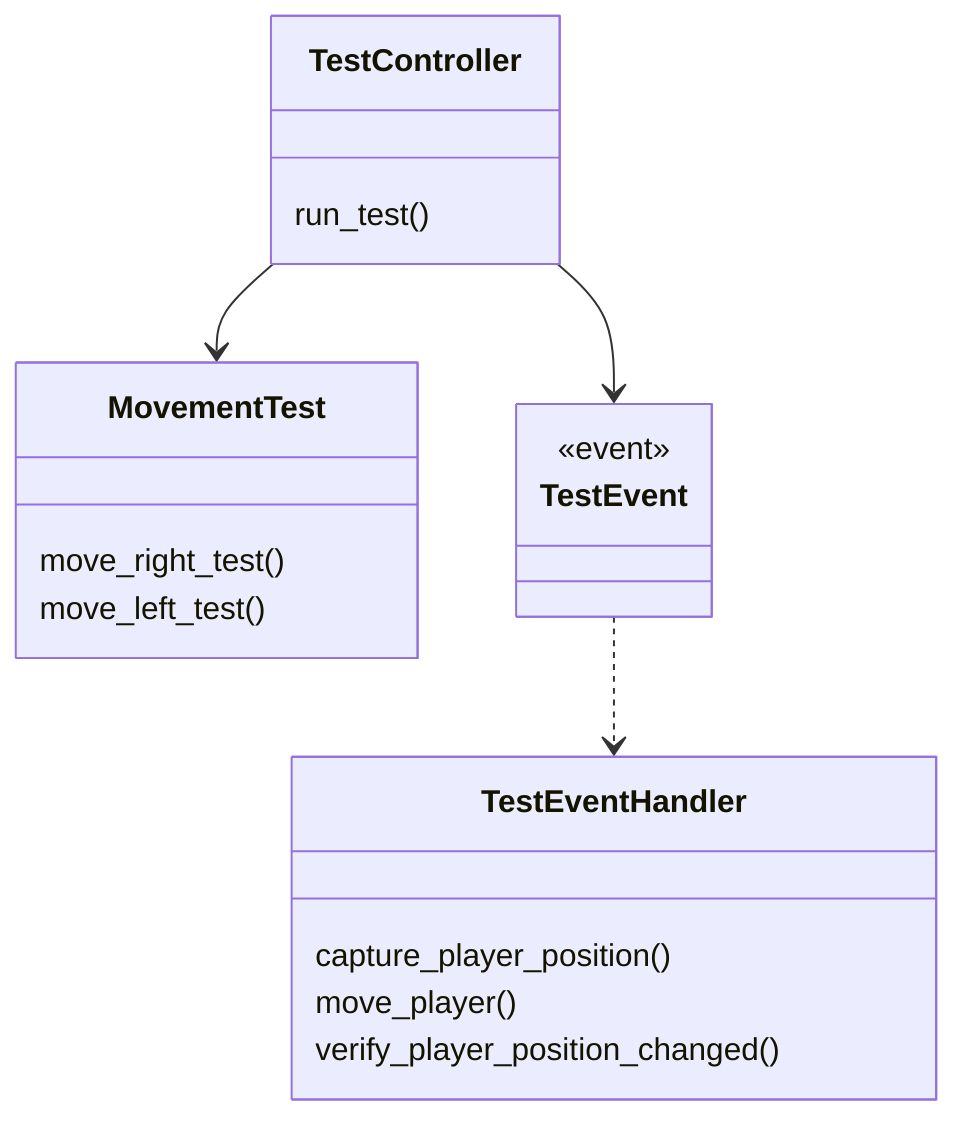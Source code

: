 classDiagram
    class TestController {
        run_test()
    }
    class MovementTest {
        move_right_test()
        move_left_test()
    }
    class TestEventHandler {
        capture_player_position()
        move_player()
        verify_player_position_changed()
    }
    class TestEvent {
        <<event>>
    }

    TestController --> MovementTest
    TestController --> TestEvent
    TestEvent ..> TestEventHandler